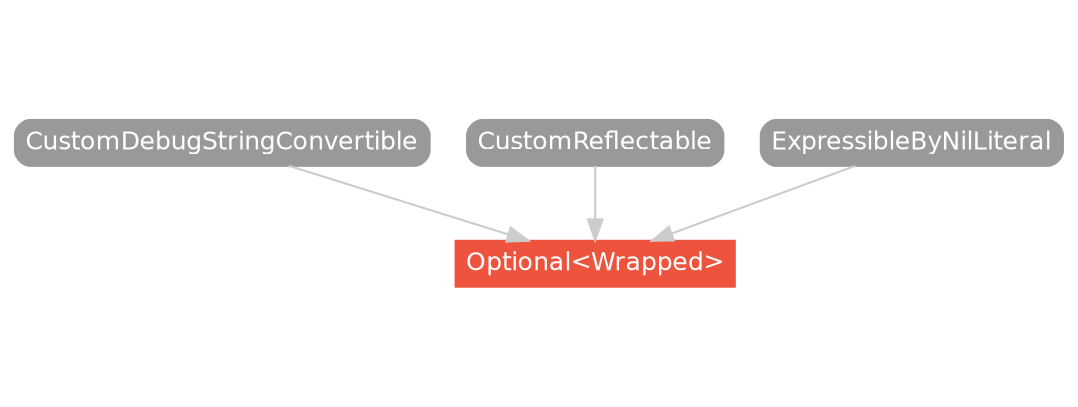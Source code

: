 strict digraph "Optional<Wrapped> - Type Hierarchy - SwiftDoc.org" {
    pad="0.1,0.8"
    node [shape=box, style="filled,rounded", color="#999999", fillcolor="#999999", fontcolor=white, fontname=Helvetica, fontnames="Helvetica,sansserif", fontsize=12, margin="0.07,0.05", height="0.3"]
    edge [color="#cccccc"]
    "CustomDebugStringConvertible" [URL="/protocol/CustomDebugStringConvertible/hierarchy/"]
    "CustomReflectable" [URL="/protocol/CustomReflectable/hierarchy/"]
    "ExpressibleByNilLiteral" [URL="/protocol/ExpressibleByNilLiteral/hierarchy/"]
    "Optional<Wrapped>" [URL="/type/Optional/", style="filled", fillcolor="#ee543d", color="#ee543d"]    "ExpressibleByNilLiteral" -> "Optional<Wrapped>"
    "CustomDebugStringConvertible" -> "Optional<Wrapped>"
    "CustomReflectable" -> "Optional<Wrapped>"
    subgraph Types {
        rank = max; "Optional<Wrapped>";
    }
}